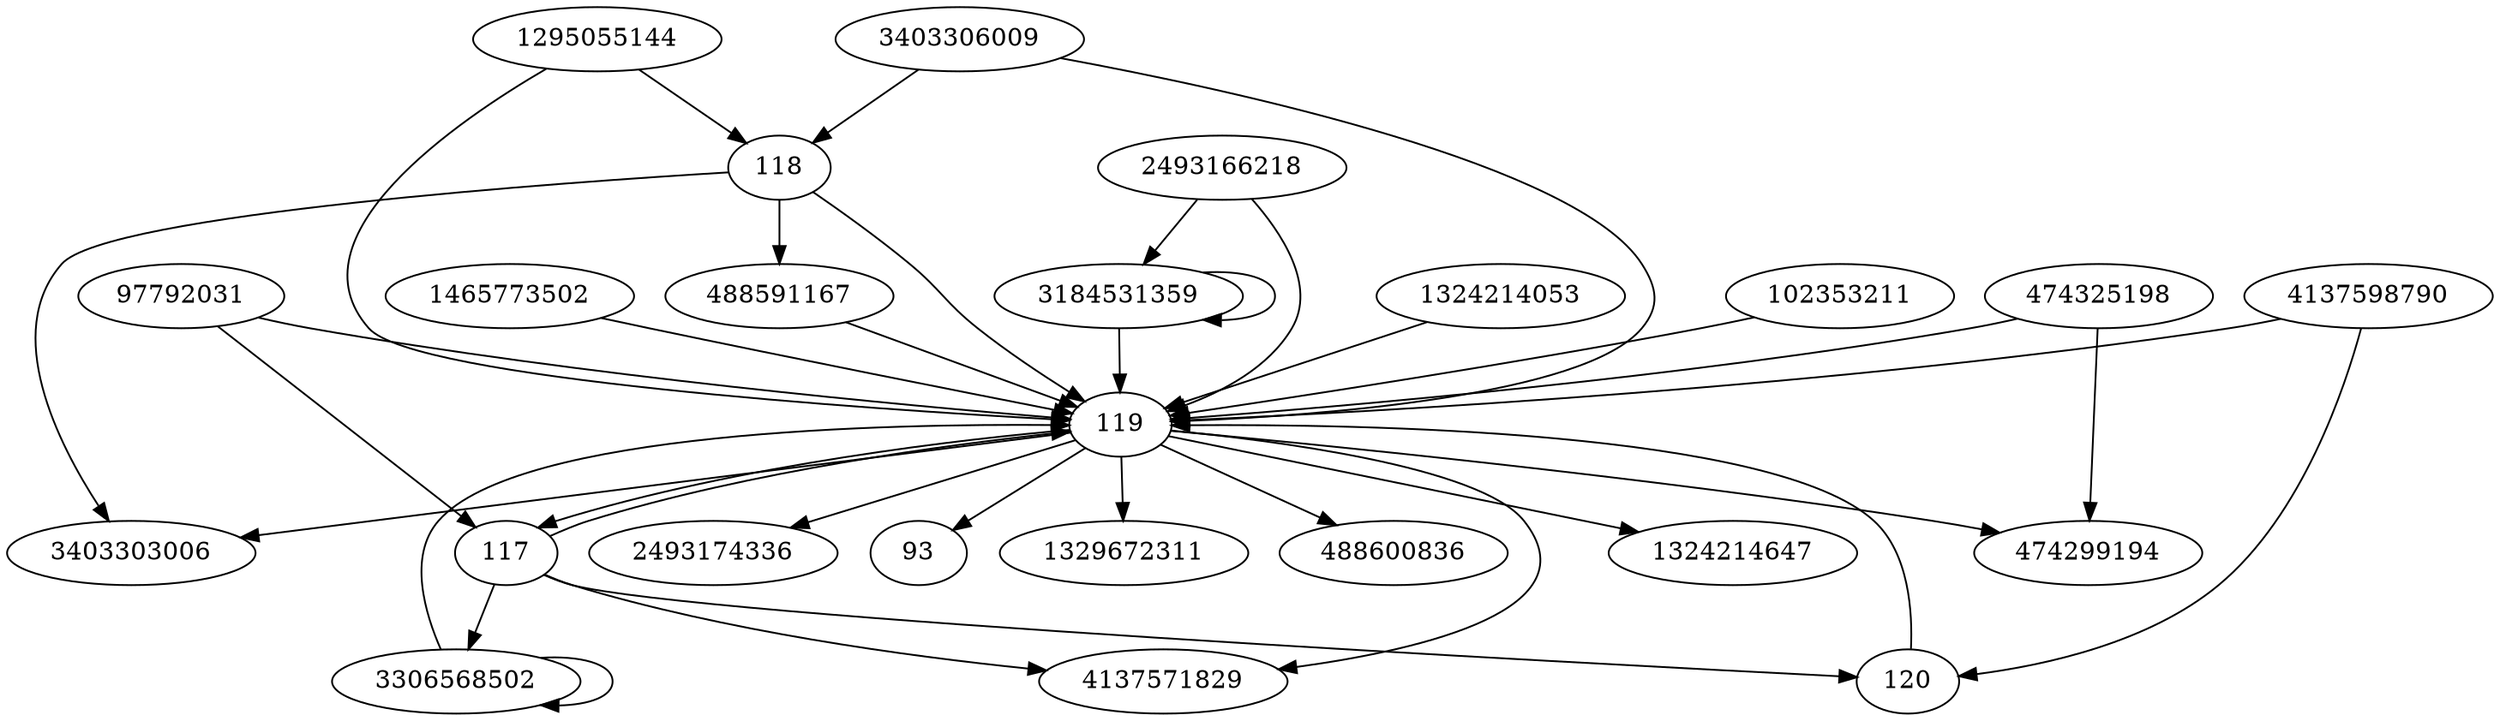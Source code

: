 digraph  {
488600836;
2493166218;
3403306009;
1324214647;
97792031;
3184531359;
1324214053;
1295055144;
3306568502;
474299194;
102353211;
1465773502;
488591167;
2493174336;
4137598790;
474325198;
119;
93;
3403303006;
117;
118;
1329672311;
120;
4137571829;
2493166218 -> 119;
2493166218 -> 3184531359;
3403306009 -> 118;
3403306009 -> 119;
97792031 -> 117;
97792031 -> 119;
3184531359 -> 119;
3184531359 -> 3184531359;
1324214053 -> 119;
1295055144 -> 118;
1295055144 -> 119;
3306568502 -> 119;
3306568502 -> 3306568502;
102353211 -> 119;
1465773502 -> 119;
488591167 -> 119;
4137598790 -> 119;
4137598790 -> 120;
474325198 -> 119;
474325198 -> 474299194;
119 -> 488600836;
119 -> 1324214647;
119 -> 1329672311;
119 -> 474299194;
119 -> 2493174336;
119 -> 117;
119 -> 4137571829;
119 -> 3403303006;
119 -> 93;
117 -> 3306568502;
117 -> 120;
117 -> 119;
117 -> 4137571829;
118 -> 488591167;
118 -> 119;
118 -> 3403303006;
120 -> 119;
}
